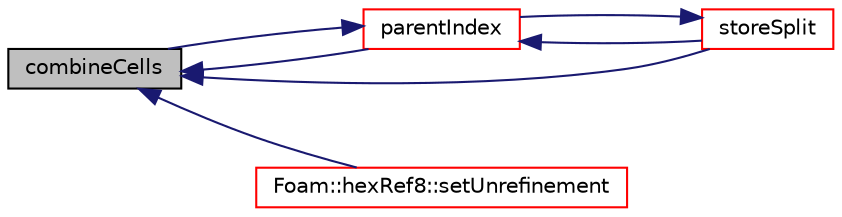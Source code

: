 digraph "combineCells"
{
  bgcolor="transparent";
  edge [fontname="Helvetica",fontsize="10",labelfontname="Helvetica",labelfontsize="10"];
  node [fontname="Helvetica",fontsize="10",shape=record];
  rankdir="LR";
  Node1 [label="combineCells",height=0.2,width=0.4,color="black", fillcolor="grey75", style="filled", fontcolor="black"];
  Node1 -> Node2 [dir="back",color="midnightblue",fontsize="10",style="solid",fontname="Helvetica"];
  Node2 [label="parentIndex",height=0.2,width=0.4,color="red",URL="$a02114.html#a5e2812343659820c9542c7c6515c8b39",tooltip="Get parent of cell. "];
  Node2 -> Node1 [dir="back",color="midnightblue",fontsize="10",style="solid",fontname="Helvetica"];
  Node2 -> Node3 [dir="back",color="midnightblue",fontsize="10",style="solid",fontname="Helvetica"];
  Node3 [label="storeSplit",height=0.2,width=0.4,color="red",URL="$a02114.html#a18c6de6437321e5de64b0fec4180a69f",tooltip="Store splitting of cell into 8. "];
  Node3 -> Node2 [dir="back",color="midnightblue",fontsize="10",style="solid",fontname="Helvetica"];
  Node1 -> Node4 [dir="back",color="midnightblue",fontsize="10",style="solid",fontname="Helvetica"];
  Node4 [label="Foam::hexRef8::setUnrefinement",height=0.2,width=0.4,color="red",URL="$a01009.html#aa4246c753057abd6ecf4b510ee30bd99",tooltip="Remove some refinement. Needs to be supplied output of. "];
  Node1 -> Node3 [dir="back",color="midnightblue",fontsize="10",style="solid",fontname="Helvetica"];
}
